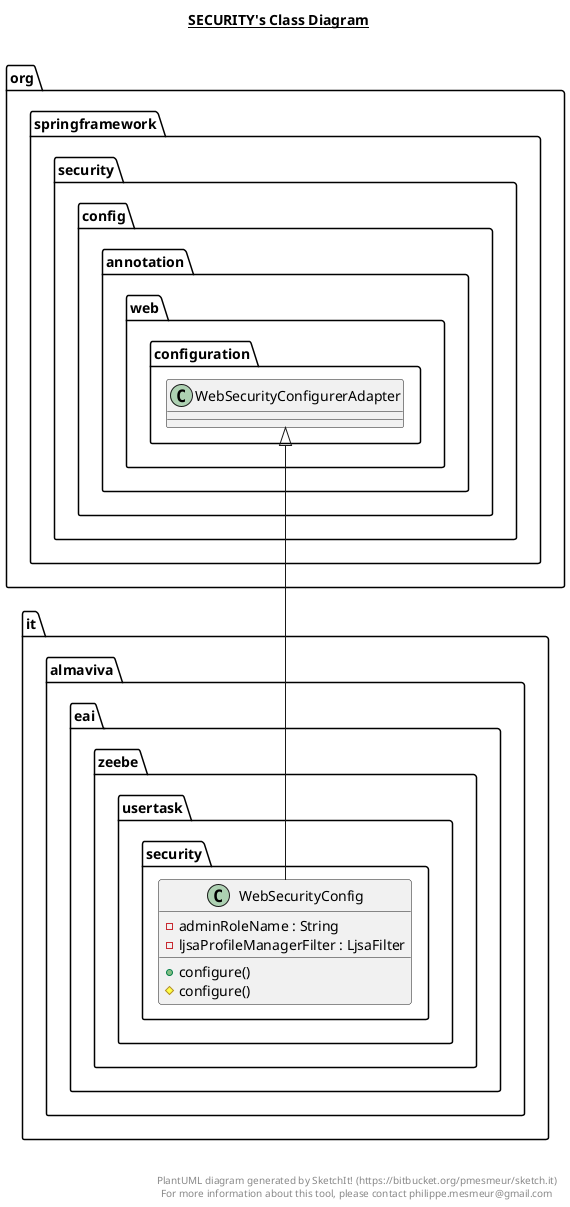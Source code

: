 @startuml

title __SECURITY's Class Diagram__\n

  namespace it.almaviva.eai.zeebe.usertask {
    namespace security {
      class it.almaviva.eai.zeebe.usertask.security.WebSecurityConfig {
          - adminRoleName : String
          - ljsaProfileManagerFilter : LjsaFilter
          + configure()
          # configure()
      }
    }
  }
  

  it.almaviva.eai.zeebe.usertask.security.WebSecurityConfig -up-|> org.springframework.security.config.annotation.web.configuration.WebSecurityConfigurerAdapter


right footer


PlantUML diagram generated by SketchIt! (https://bitbucket.org/pmesmeur/sketch.it)
For more information about this tool, please contact philippe.mesmeur@gmail.com
endfooter

@enduml
